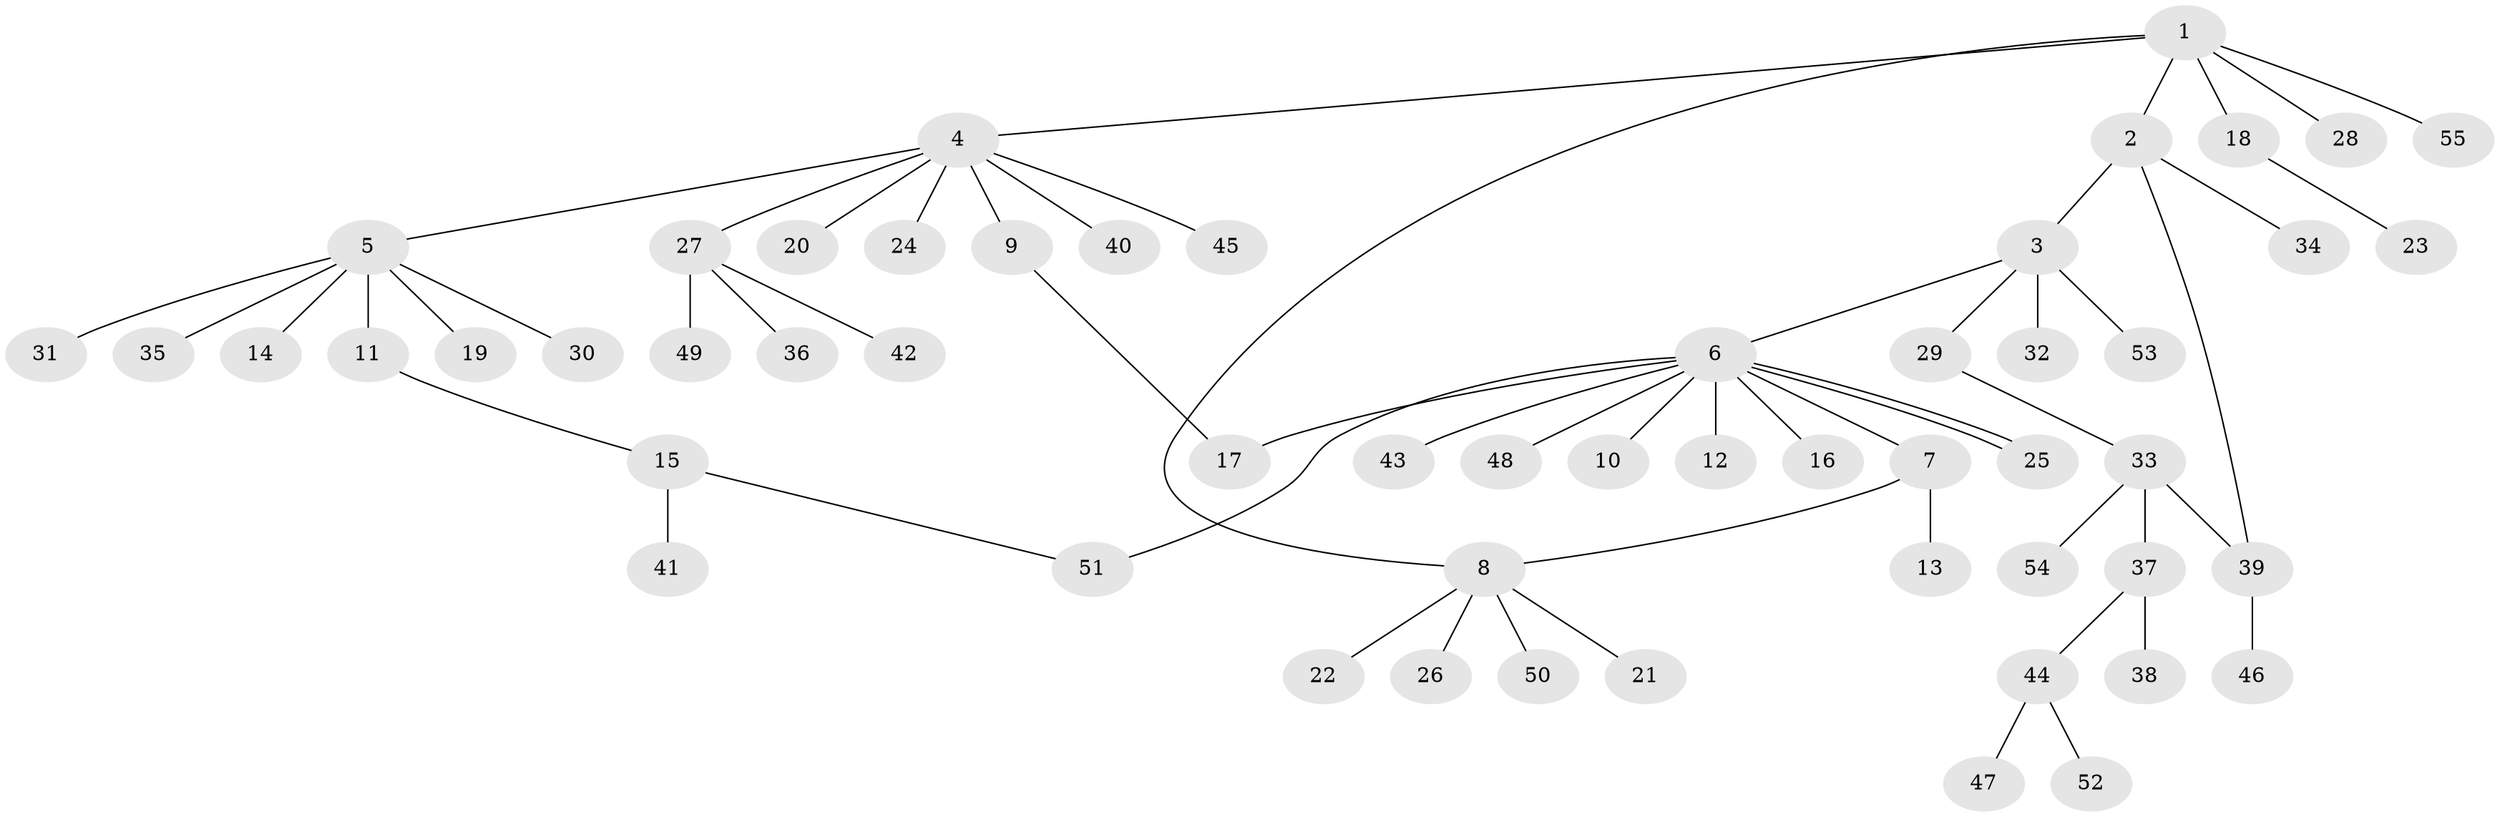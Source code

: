 // Generated by graph-tools (version 1.1) at 2025/26/03/09/25 03:26:03]
// undirected, 55 vertices, 59 edges
graph export_dot {
graph [start="1"]
  node [color=gray90,style=filled];
  1;
  2;
  3;
  4;
  5;
  6;
  7;
  8;
  9;
  10;
  11;
  12;
  13;
  14;
  15;
  16;
  17;
  18;
  19;
  20;
  21;
  22;
  23;
  24;
  25;
  26;
  27;
  28;
  29;
  30;
  31;
  32;
  33;
  34;
  35;
  36;
  37;
  38;
  39;
  40;
  41;
  42;
  43;
  44;
  45;
  46;
  47;
  48;
  49;
  50;
  51;
  52;
  53;
  54;
  55;
  1 -- 2;
  1 -- 4;
  1 -- 8;
  1 -- 18;
  1 -- 28;
  1 -- 55;
  2 -- 3;
  2 -- 34;
  2 -- 39;
  3 -- 6;
  3 -- 29;
  3 -- 32;
  3 -- 53;
  4 -- 5;
  4 -- 9;
  4 -- 20;
  4 -- 24;
  4 -- 27;
  4 -- 40;
  4 -- 45;
  5 -- 11;
  5 -- 14;
  5 -- 19;
  5 -- 30;
  5 -- 31;
  5 -- 35;
  6 -- 7;
  6 -- 10;
  6 -- 12;
  6 -- 16;
  6 -- 17;
  6 -- 25;
  6 -- 25;
  6 -- 43;
  6 -- 48;
  6 -- 51;
  7 -- 8;
  7 -- 13;
  8 -- 21;
  8 -- 22;
  8 -- 26;
  8 -- 50;
  9 -- 17;
  11 -- 15;
  15 -- 41;
  15 -- 51;
  18 -- 23;
  27 -- 36;
  27 -- 42;
  27 -- 49;
  29 -- 33;
  33 -- 37;
  33 -- 39;
  33 -- 54;
  37 -- 38;
  37 -- 44;
  39 -- 46;
  44 -- 47;
  44 -- 52;
}
